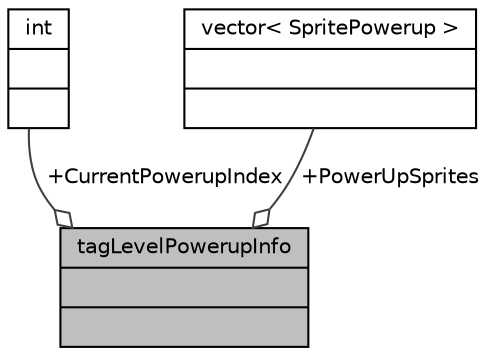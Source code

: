 digraph "tagLevelPowerupInfo"
{
 // LATEX_PDF_SIZE
  edge [fontname="Helvetica",fontsize="10",labelfontname="Helvetica",labelfontsize="10"];
  node [fontname="Helvetica",fontsize="10",shape=record];
  Node1 [label="{tagLevelPowerupInfo\n||}",height=0.2,width=0.4,color="black", fillcolor="grey75", style="filled", fontcolor="black",tooltip="Defines information used to control powerup behavior"];
  Node2 -> Node1 [color="grey25",fontsize="10",style="solid",label=" +CurrentPowerupIndex" ,arrowhead="odiamond",fontname="Helvetica"];
  Node2 [label="{int\n||}",height=0.2,width=0.4,color="black", fillcolor="white", style="filled",tooltip=" "];
  Node3 -> Node1 [color="grey25",fontsize="10",style="solid",label=" +PowerUpSprites" ,arrowhead="odiamond",fontname="Helvetica"];
  Node3 [label="{vector\< SpritePowerup \>\n||}",height=0.2,width=0.4,color="black", fillcolor="white", style="filled",tooltip=" "];
}
